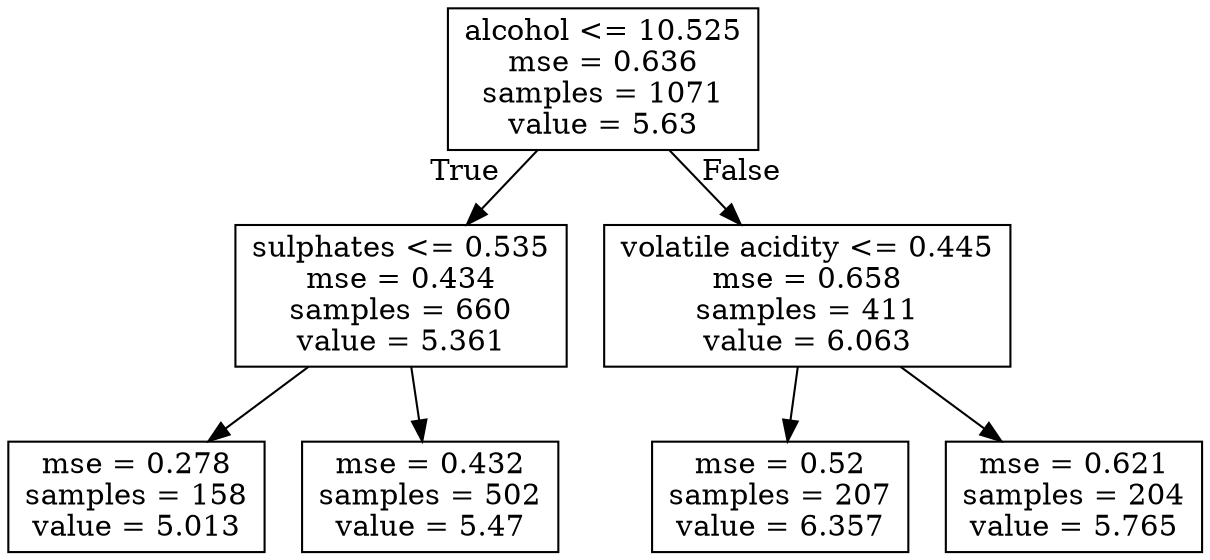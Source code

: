 digraph Tree {
node [shape=box] ;
0 [label="alcohol <= 10.525\nmse = 0.636\nsamples = 1071\nvalue = 5.63"] ;
1 [label="sulphates <= 0.535\nmse = 0.434\nsamples = 660\nvalue = 5.361"] ;
0 -> 1 [labeldistance=2.5, labelangle=45, headlabel="True"] ;
2 [label="mse = 0.278\nsamples = 158\nvalue = 5.013"] ;
1 -> 2 ;
3 [label="mse = 0.432\nsamples = 502\nvalue = 5.47"] ;
1 -> 3 ;
4 [label="volatile acidity <= 0.445\nmse = 0.658\nsamples = 411\nvalue = 6.063"] ;
0 -> 4 [labeldistance=2.5, labelangle=-45, headlabel="False"] ;
5 [label="mse = 0.52\nsamples = 207\nvalue = 6.357"] ;
4 -> 5 ;
6 [label="mse = 0.621\nsamples = 204\nvalue = 5.765"] ;
4 -> 6 ;
}